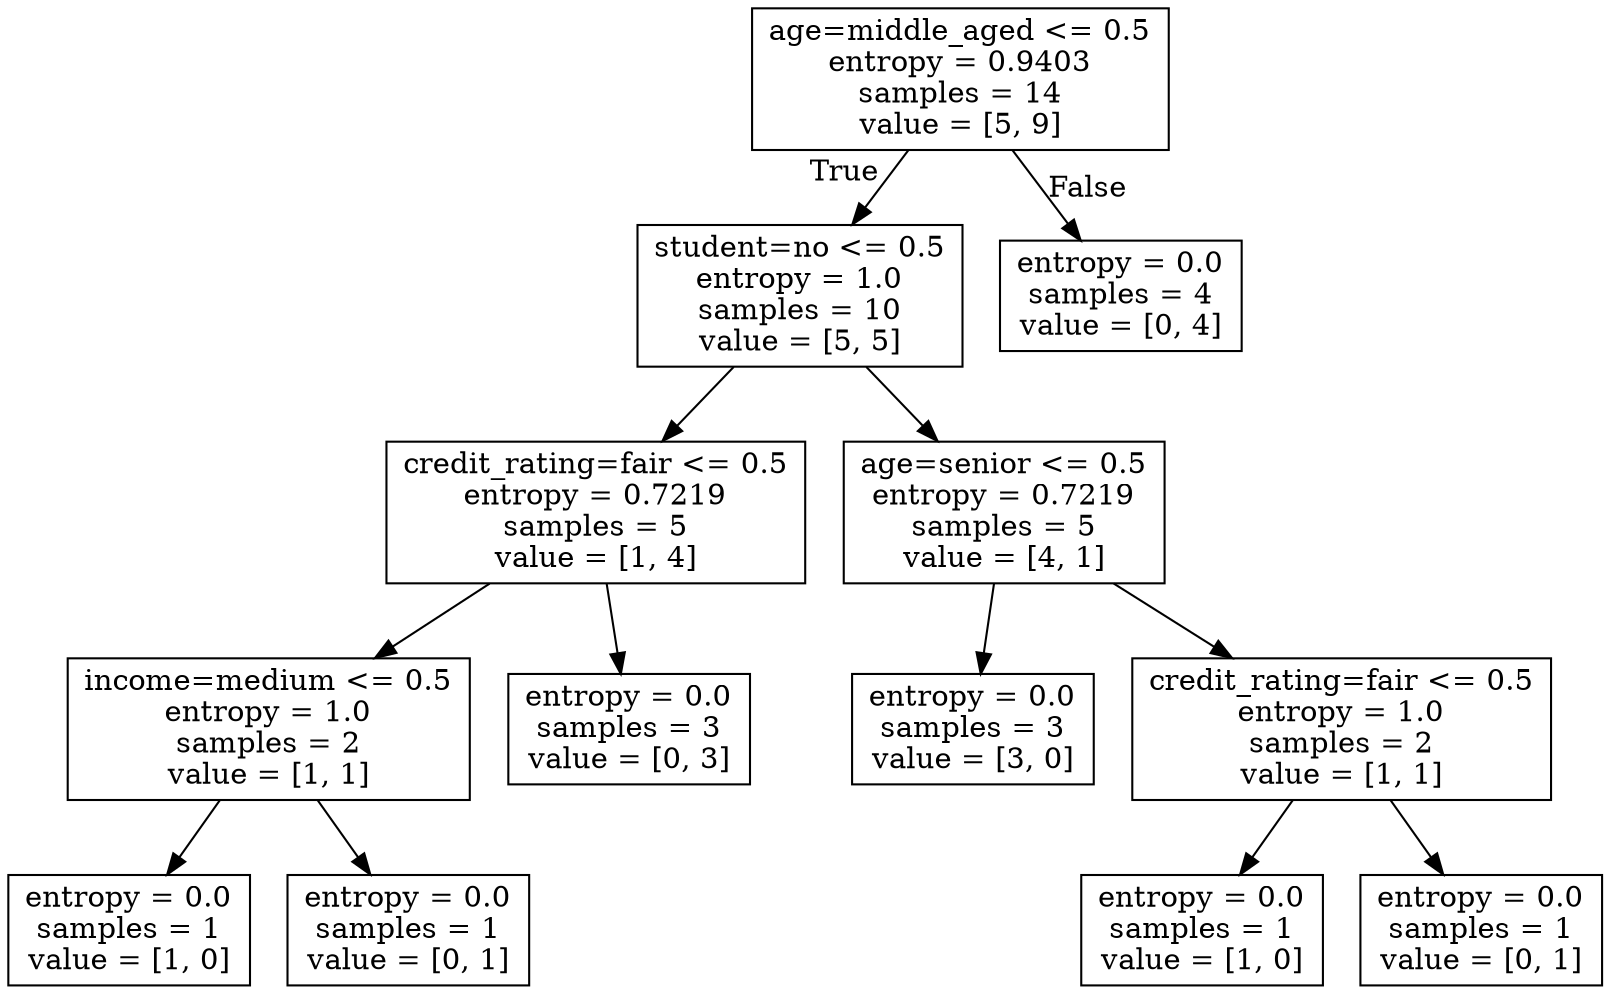 digraph Tree {
node [shape=box] ;
0 [label="age=middle_aged <= 0.5\nentropy = 0.9403\nsamples = 14\nvalue = [5, 9]"] ;
1 [label="student=no <= 0.5\nentropy = 1.0\nsamples = 10\nvalue = [5, 5]"] ;
0 -> 1 [labeldistance=2.5, labelangle=45, headlabel="True"] ;
2 [label="credit_rating=fair <= 0.5\nentropy = 0.7219\nsamples = 5\nvalue = [1, 4]"] ;
1 -> 2 ;
3 [label="income=medium <= 0.5\nentropy = 1.0\nsamples = 2\nvalue = [1, 1]"] ;
2 -> 3 ;
4 [label="entropy = 0.0\nsamples = 1\nvalue = [1, 0]"] ;
3 -> 4 ;
5 [label="entropy = 0.0\nsamples = 1\nvalue = [0, 1]"] ;
3 -> 5 ;
6 [label="entropy = 0.0\nsamples = 3\nvalue = [0, 3]"] ;
2 -> 6 ;
7 [label="age=senior <= 0.5\nentropy = 0.7219\nsamples = 5\nvalue = [4, 1]"] ;
1 -> 7 ;
8 [label="entropy = 0.0\nsamples = 3\nvalue = [3, 0]"] ;
7 -> 8 ;
9 [label="credit_rating=fair <= 0.5\nentropy = 1.0\nsamples = 2\nvalue = [1, 1]"] ;
7 -> 9 ;
10 [label="entropy = 0.0\nsamples = 1\nvalue = [1, 0]"] ;
9 -> 10 ;
11 [label="entropy = 0.0\nsamples = 1\nvalue = [0, 1]"] ;
9 -> 11 ;
12 [label="entropy = 0.0\nsamples = 4\nvalue = [0, 4]"] ;
0 -> 12 [labeldistance=2.5, labelangle=-45, headlabel="False"] ;
}